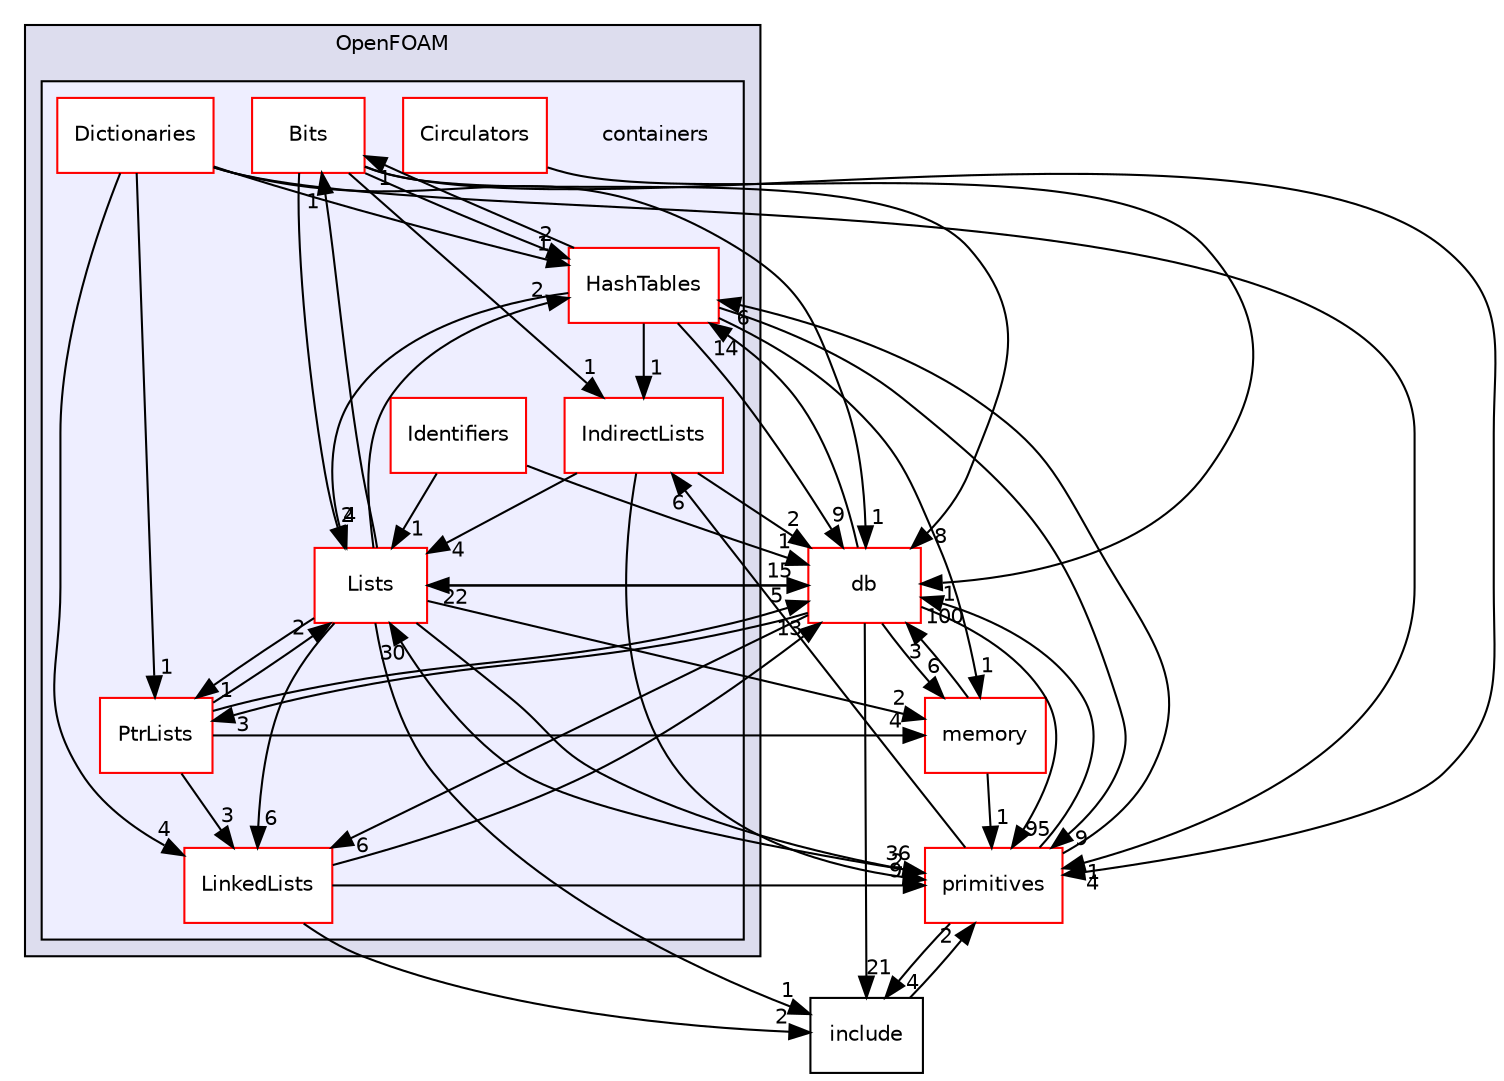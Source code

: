 digraph "src/OpenFOAM/containers" {
  bgcolor=transparent;
  compound=true
  node [ fontsize="10", fontname="Helvetica"];
  edge [ labelfontsize="10", labelfontname="Helvetica"];
  subgraph clusterdir_c5473ff19b20e6ec4dfe5c310b3778a8 {
    graph [ bgcolor="#ddddee", pencolor="black", label="OpenFOAM" fontname="Helvetica", fontsize="10", URL="dir_c5473ff19b20e6ec4dfe5c310b3778a8.html"]
  subgraph clusterdir_19d0872053bde092be81d7fe3f56cbf7 {
    graph [ bgcolor="#eeeeff", pencolor="black", label="" URL="dir_19d0872053bde092be81d7fe3f56cbf7.html"];
    dir_19d0872053bde092be81d7fe3f56cbf7 [shape=plaintext label="containers"];
    dir_d88157af7a891d11a6818b2689bd5e5e [shape=box label="Bits" color="red" fillcolor="white" style="filled" URL="dir_d88157af7a891d11a6818b2689bd5e5e.html"];
    dir_95a7e81c1594d83c19708405d7dbc74d [shape=box label="Circulators" color="red" fillcolor="white" style="filled" URL="dir_95a7e81c1594d83c19708405d7dbc74d.html"];
    dir_4f2e58bca614b0b5e09a6a47af6ca3c2 [shape=box label="Dictionaries" color="red" fillcolor="white" style="filled" URL="dir_4f2e58bca614b0b5e09a6a47af6ca3c2.html"];
    dir_46dbcbff8acc0ae94a21b2306d4033de [shape=box label="HashTables" color="red" fillcolor="white" style="filled" URL="dir_46dbcbff8acc0ae94a21b2306d4033de.html"];
    dir_7b02221aae33c3dde3ca692245a81729 [shape=box label="Identifiers" color="red" fillcolor="white" style="filled" URL="dir_7b02221aae33c3dde3ca692245a81729.html"];
    dir_f1bdd3e1864452c4a43cb0467c28790d [shape=box label="IndirectLists" color="red" fillcolor="white" style="filled" URL="dir_f1bdd3e1864452c4a43cb0467c28790d.html"];
    dir_1ceeb2d59d8f320bd70a3a0eeca6c137 [shape=box label="LinkedLists" color="red" fillcolor="white" style="filled" URL="dir_1ceeb2d59d8f320bd70a3a0eeca6c137.html"];
    dir_f87fe3b02e96c330e8a853ff310f1666 [shape=box label="Lists" color="red" fillcolor="white" style="filled" URL="dir_f87fe3b02e96c330e8a853ff310f1666.html"];
    dir_c1da495c294d17e72ea15f67e347e9c2 [shape=box label="PtrLists" color="red" fillcolor="white" style="filled" URL="dir_c1da495c294d17e72ea15f67e347e9c2.html"];
  }
  }
  dir_385a22dcc2f7120acb0f1a7a832b3b8d [shape=box label="memory" color="red" URL="dir_385a22dcc2f7120acb0f1a7a832b3b8d.html"];
  dir_63c634f7a7cfd679ac26c67fb30fc32f [shape=box label="db" color="red" URL="dir_63c634f7a7cfd679ac26c67fb30fc32f.html"];
  dir_3e50f45338116b169052b428016851aa [shape=box label="primitives" color="red" URL="dir_3e50f45338116b169052b428016851aa.html"];
  dir_e954e9f5966bc1c681a414ec8bd0ee15 [shape=box label="include" URL="dir_e954e9f5966bc1c681a414ec8bd0ee15.html"];
  dir_95a7e81c1594d83c19708405d7dbc74d->dir_63c634f7a7cfd679ac26c67fb30fc32f [headlabel="1", labeldistance=1.5 headhref="dir_002161_002218.html"];
  dir_385a22dcc2f7120acb0f1a7a832b3b8d->dir_63c634f7a7cfd679ac26c67fb30fc32f [headlabel="3", labeldistance=1.5 headhref="dir_002521_002218.html"];
  dir_385a22dcc2f7120acb0f1a7a832b3b8d->dir_3e50f45338116b169052b428016851aa [headlabel="1", labeldistance=1.5 headhref="dir_002521_002628.html"];
  dir_46dbcbff8acc0ae94a21b2306d4033de->dir_385a22dcc2f7120acb0f1a7a832b3b8d [headlabel="1", labeldistance=1.5 headhref="dir_002172_002521.html"];
  dir_46dbcbff8acc0ae94a21b2306d4033de->dir_f1bdd3e1864452c4a43cb0467c28790d [headlabel="1", labeldistance=1.5 headhref="dir_002172_002181.html"];
  dir_46dbcbff8acc0ae94a21b2306d4033de->dir_63c634f7a7cfd679ac26c67fb30fc32f [headlabel="9", labeldistance=1.5 headhref="dir_002172_002218.html"];
  dir_46dbcbff8acc0ae94a21b2306d4033de->dir_d88157af7a891d11a6818b2689bd5e5e [headlabel="1", labeldistance=1.5 headhref="dir_002172_002157.html"];
  dir_46dbcbff8acc0ae94a21b2306d4033de->dir_3e50f45338116b169052b428016851aa [headlabel="9", labeldistance=1.5 headhref="dir_002172_002628.html"];
  dir_46dbcbff8acc0ae94a21b2306d4033de->dir_f87fe3b02e96c330e8a853ff310f1666 [headlabel="4", labeldistance=1.5 headhref="dir_002172_002198.html"];
  dir_c1da495c294d17e72ea15f67e347e9c2->dir_385a22dcc2f7120acb0f1a7a832b3b8d [headlabel="4", labeldistance=1.5 headhref="dir_002212_002521.html"];
  dir_c1da495c294d17e72ea15f67e347e9c2->dir_63c634f7a7cfd679ac26c67fb30fc32f [headlabel="5", labeldistance=1.5 headhref="dir_002212_002218.html"];
  dir_c1da495c294d17e72ea15f67e347e9c2->dir_f87fe3b02e96c330e8a853ff310f1666 [headlabel="2", labeldistance=1.5 headhref="dir_002212_002198.html"];
  dir_c1da495c294d17e72ea15f67e347e9c2->dir_1ceeb2d59d8f320bd70a3a0eeca6c137 [headlabel="3", labeldistance=1.5 headhref="dir_002212_002188.html"];
  dir_f1bdd3e1864452c4a43cb0467c28790d->dir_63c634f7a7cfd679ac26c67fb30fc32f [headlabel="2", labeldistance=1.5 headhref="dir_002181_002218.html"];
  dir_f1bdd3e1864452c4a43cb0467c28790d->dir_3e50f45338116b169052b428016851aa [headlabel="2", labeldistance=1.5 headhref="dir_002181_002628.html"];
  dir_f1bdd3e1864452c4a43cb0467c28790d->dir_f87fe3b02e96c330e8a853ff310f1666 [headlabel="4", labeldistance=1.5 headhref="dir_002181_002198.html"];
  dir_63c634f7a7cfd679ac26c67fb30fc32f->dir_385a22dcc2f7120acb0f1a7a832b3b8d [headlabel="6", labeldistance=1.5 headhref="dir_002218_002521.html"];
  dir_63c634f7a7cfd679ac26c67fb30fc32f->dir_46dbcbff8acc0ae94a21b2306d4033de [headlabel="14", labeldistance=1.5 headhref="dir_002218_002172.html"];
  dir_63c634f7a7cfd679ac26c67fb30fc32f->dir_c1da495c294d17e72ea15f67e347e9c2 [headlabel="3", labeldistance=1.5 headhref="dir_002218_002212.html"];
  dir_63c634f7a7cfd679ac26c67fb30fc32f->dir_3e50f45338116b169052b428016851aa [headlabel="95", labeldistance=1.5 headhref="dir_002218_002628.html"];
  dir_63c634f7a7cfd679ac26c67fb30fc32f->dir_f87fe3b02e96c330e8a853ff310f1666 [headlabel="22", labeldistance=1.5 headhref="dir_002218_002198.html"];
  dir_63c634f7a7cfd679ac26c67fb30fc32f->dir_e954e9f5966bc1c681a414ec8bd0ee15 [headlabel="21", labeldistance=1.5 headhref="dir_002218_002418.html"];
  dir_63c634f7a7cfd679ac26c67fb30fc32f->dir_1ceeb2d59d8f320bd70a3a0eeca6c137 [headlabel="6", labeldistance=1.5 headhref="dir_002218_002188.html"];
  dir_d88157af7a891d11a6818b2689bd5e5e->dir_46dbcbff8acc0ae94a21b2306d4033de [headlabel="2", labeldistance=1.5 headhref="dir_002157_002172.html"];
  dir_d88157af7a891d11a6818b2689bd5e5e->dir_f1bdd3e1864452c4a43cb0467c28790d [headlabel="1", labeldistance=1.5 headhref="dir_002157_002181.html"];
  dir_d88157af7a891d11a6818b2689bd5e5e->dir_63c634f7a7cfd679ac26c67fb30fc32f [headlabel="8", labeldistance=1.5 headhref="dir_002157_002218.html"];
  dir_d88157af7a891d11a6818b2689bd5e5e->dir_3e50f45338116b169052b428016851aa [headlabel="4", labeldistance=1.5 headhref="dir_002157_002628.html"];
  dir_d88157af7a891d11a6818b2689bd5e5e->dir_f87fe3b02e96c330e8a853ff310f1666 [headlabel="2", labeldistance=1.5 headhref="dir_002157_002198.html"];
  dir_3e50f45338116b169052b428016851aa->dir_46dbcbff8acc0ae94a21b2306d4033de [headlabel="6", labeldistance=1.5 headhref="dir_002628_002172.html"];
  dir_3e50f45338116b169052b428016851aa->dir_f1bdd3e1864452c4a43cb0467c28790d [headlabel="6", labeldistance=1.5 headhref="dir_002628_002181.html"];
  dir_3e50f45338116b169052b428016851aa->dir_63c634f7a7cfd679ac26c67fb30fc32f [headlabel="100", labeldistance=1.5 headhref="dir_002628_002218.html"];
  dir_3e50f45338116b169052b428016851aa->dir_f87fe3b02e96c330e8a853ff310f1666 [headlabel="30", labeldistance=1.5 headhref="dir_002628_002198.html"];
  dir_3e50f45338116b169052b428016851aa->dir_e954e9f5966bc1c681a414ec8bd0ee15 [headlabel="4", labeldistance=1.5 headhref="dir_002628_002418.html"];
  dir_f87fe3b02e96c330e8a853ff310f1666->dir_385a22dcc2f7120acb0f1a7a832b3b8d [headlabel="2", labeldistance=1.5 headhref="dir_002198_002521.html"];
  dir_f87fe3b02e96c330e8a853ff310f1666->dir_46dbcbff8acc0ae94a21b2306d4033de [headlabel="2", labeldistance=1.5 headhref="dir_002198_002172.html"];
  dir_f87fe3b02e96c330e8a853ff310f1666->dir_c1da495c294d17e72ea15f67e347e9c2 [headlabel="1", labeldistance=1.5 headhref="dir_002198_002212.html"];
  dir_f87fe3b02e96c330e8a853ff310f1666->dir_63c634f7a7cfd679ac26c67fb30fc32f [headlabel="15", labeldistance=1.5 headhref="dir_002198_002218.html"];
  dir_f87fe3b02e96c330e8a853ff310f1666->dir_d88157af7a891d11a6818b2689bd5e5e [headlabel="1", labeldistance=1.5 headhref="dir_002198_002157.html"];
  dir_f87fe3b02e96c330e8a853ff310f1666->dir_3e50f45338116b169052b428016851aa [headlabel="36", labeldistance=1.5 headhref="dir_002198_002628.html"];
  dir_f87fe3b02e96c330e8a853ff310f1666->dir_e954e9f5966bc1c681a414ec8bd0ee15 [headlabel="1", labeldistance=1.5 headhref="dir_002198_002418.html"];
  dir_f87fe3b02e96c330e8a853ff310f1666->dir_1ceeb2d59d8f320bd70a3a0eeca6c137 [headlabel="6", labeldistance=1.5 headhref="dir_002198_002188.html"];
  dir_e954e9f5966bc1c681a414ec8bd0ee15->dir_3e50f45338116b169052b428016851aa [headlabel="2", labeldistance=1.5 headhref="dir_002418_002628.html"];
  dir_4f2e58bca614b0b5e09a6a47af6ca3c2->dir_46dbcbff8acc0ae94a21b2306d4033de [headlabel="1", labeldistance=1.5 headhref="dir_002165_002172.html"];
  dir_4f2e58bca614b0b5e09a6a47af6ca3c2->dir_c1da495c294d17e72ea15f67e347e9c2 [headlabel="1", labeldistance=1.5 headhref="dir_002165_002212.html"];
  dir_4f2e58bca614b0b5e09a6a47af6ca3c2->dir_63c634f7a7cfd679ac26c67fb30fc32f [headlabel="1", labeldistance=1.5 headhref="dir_002165_002218.html"];
  dir_4f2e58bca614b0b5e09a6a47af6ca3c2->dir_3e50f45338116b169052b428016851aa [headlabel="1", labeldistance=1.5 headhref="dir_002165_002628.html"];
  dir_4f2e58bca614b0b5e09a6a47af6ca3c2->dir_1ceeb2d59d8f320bd70a3a0eeca6c137 [headlabel="4", labeldistance=1.5 headhref="dir_002165_002188.html"];
  dir_1ceeb2d59d8f320bd70a3a0eeca6c137->dir_63c634f7a7cfd679ac26c67fb30fc32f [headlabel="13", labeldistance=1.5 headhref="dir_002188_002218.html"];
  dir_1ceeb2d59d8f320bd70a3a0eeca6c137->dir_3e50f45338116b169052b428016851aa [headlabel="9", labeldistance=1.5 headhref="dir_002188_002628.html"];
  dir_1ceeb2d59d8f320bd70a3a0eeca6c137->dir_e954e9f5966bc1c681a414ec8bd0ee15 [headlabel="2", labeldistance=1.5 headhref="dir_002188_002418.html"];
  dir_7b02221aae33c3dde3ca692245a81729->dir_63c634f7a7cfd679ac26c67fb30fc32f [headlabel="1", labeldistance=1.5 headhref="dir_002179_002218.html"];
  dir_7b02221aae33c3dde3ca692245a81729->dir_f87fe3b02e96c330e8a853ff310f1666 [headlabel="1", labeldistance=1.5 headhref="dir_002179_002198.html"];
}
